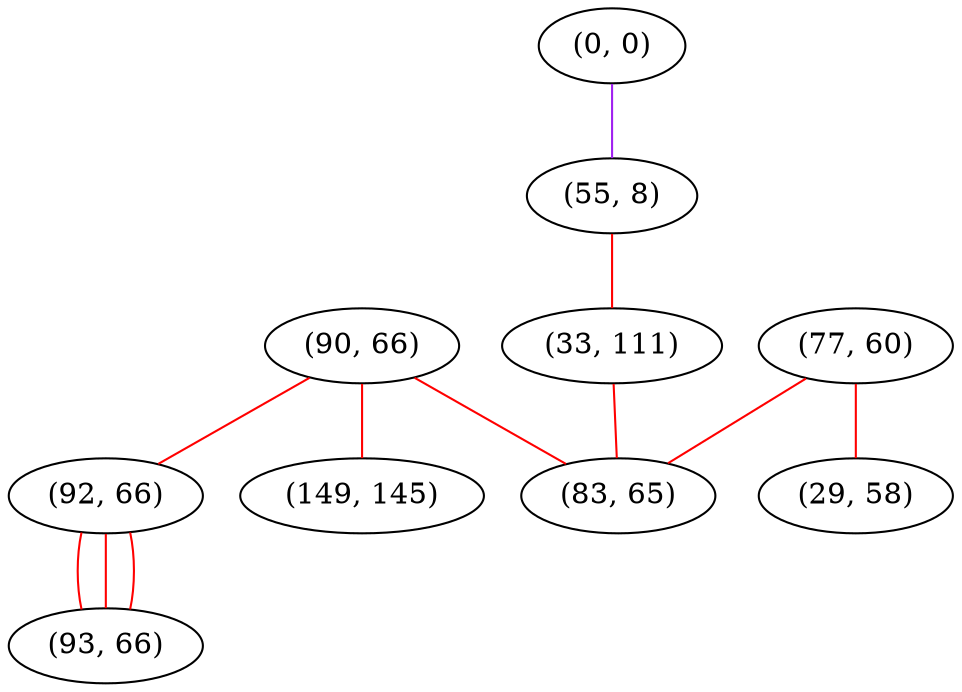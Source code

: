 graph "" {
"(0, 0)";
"(55, 8)";
"(90, 66)";
"(92, 66)";
"(77, 60)";
"(93, 66)";
"(33, 111)";
"(149, 145)";
"(83, 65)";
"(29, 58)";
"(0, 0)" -- "(55, 8)"  [color=purple, key=0, weight=4];
"(55, 8)" -- "(33, 111)"  [color=red, key=0, weight=1];
"(90, 66)" -- "(149, 145)"  [color=red, key=0, weight=1];
"(90, 66)" -- "(83, 65)"  [color=red, key=0, weight=1];
"(90, 66)" -- "(92, 66)"  [color=red, key=0, weight=1];
"(92, 66)" -- "(93, 66)"  [color=red, key=0, weight=1];
"(92, 66)" -- "(93, 66)"  [color=red, key=1, weight=1];
"(92, 66)" -- "(93, 66)"  [color=red, key=2, weight=1];
"(77, 60)" -- "(83, 65)"  [color=red, key=0, weight=1];
"(77, 60)" -- "(29, 58)"  [color=red, key=0, weight=1];
"(33, 111)" -- "(83, 65)"  [color=red, key=0, weight=1];
}
